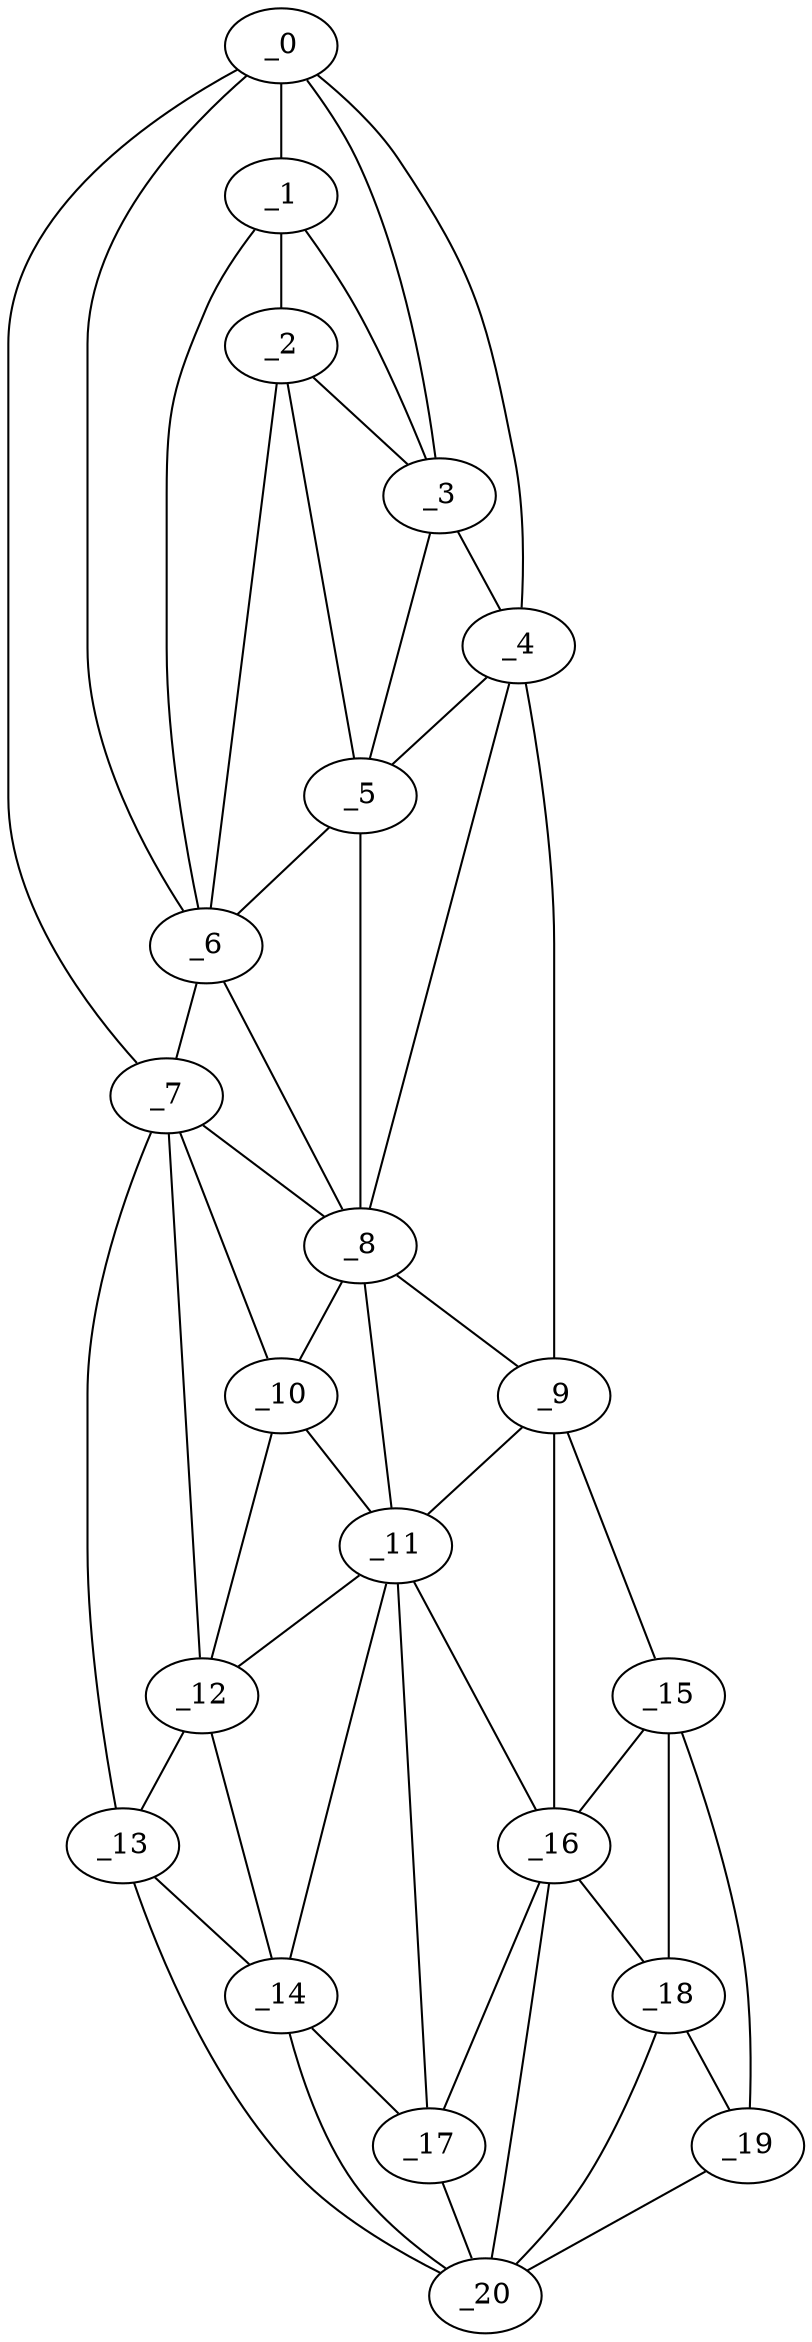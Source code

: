 graph "obj3__30.gxl" {
	_0	 [x=5,
		y=54];
	_1	 [x=17,
		y=52];
	_0 -- _1	 [valence=2];
	_3	 [x=24,
		y=61];
	_0 -- _3	 [valence=1];
	_4	 [x=32,
		y=67];
	_0 -- _4	 [valence=1];
	_6	 [x=38,
		y=41];
	_0 -- _6	 [valence=1];
	_7	 [x=55,
		y=32];
	_0 -- _7	 [valence=1];
	_2	 [x=22,
		y=51];
	_1 -- _2	 [valence=2];
	_1 -- _3	 [valence=2];
	_1 -- _6	 [valence=2];
	_2 -- _3	 [valence=2];
	_5	 [x=35,
		y=44];
	_2 -- _5	 [valence=2];
	_2 -- _6	 [valence=2];
	_3 -- _4	 [valence=2];
	_3 -- _5	 [valence=2];
	_4 -- _5	 [valence=2];
	_8	 [x=61,
		y=51];
	_4 -- _8	 [valence=2];
	_9	 [x=63,
		y=80];
	_4 -- _9	 [valence=1];
	_5 -- _6	 [valence=1];
	_5 -- _8	 [valence=2];
	_6 -- _7	 [valence=2];
	_6 -- _8	 [valence=2];
	_7 -- _8	 [valence=1];
	_10	 [x=67,
		y=48];
	_7 -- _10	 [valence=2];
	_12	 [x=88,
		y=34];
	_7 -- _12	 [valence=1];
	_13	 [x=100,
		y=34];
	_7 -- _13	 [valence=1];
	_8 -- _9	 [valence=2];
	_8 -- _10	 [valence=2];
	_11	 [x=74,
		y=55];
	_8 -- _11	 [valence=2];
	_9 -- _11	 [valence=2];
	_15	 [x=105,
		y=90];
	_9 -- _15	 [valence=1];
	_16	 [x=107,
		y=76];
	_9 -- _16	 [valence=1];
	_10 -- _11	 [valence=2];
	_10 -- _12	 [valence=2];
	_11 -- _12	 [valence=2];
	_14	 [x=102,
		y=39];
	_11 -- _14	 [valence=2];
	_11 -- _16	 [valence=2];
	_17	 [x=109,
		y=55];
	_11 -- _17	 [valence=1];
	_12 -- _13	 [valence=2];
	_12 -- _14	 [valence=2];
	_13 -- _14	 [valence=1];
	_20	 [x=126,
		y=65];
	_13 -- _20	 [valence=1];
	_14 -- _17	 [valence=2];
	_14 -- _20	 [valence=2];
	_15 -- _16	 [valence=2];
	_18	 [x=117,
		y=85];
	_15 -- _18	 [valence=1];
	_19	 [x=125,
		y=86];
	_15 -- _19	 [valence=1];
	_16 -- _17	 [valence=2];
	_16 -- _18	 [valence=2];
	_16 -- _20	 [valence=1];
	_17 -- _20	 [valence=1];
	_18 -- _19	 [valence=2];
	_18 -- _20	 [valence=1];
	_19 -- _20	 [valence=1];
}
